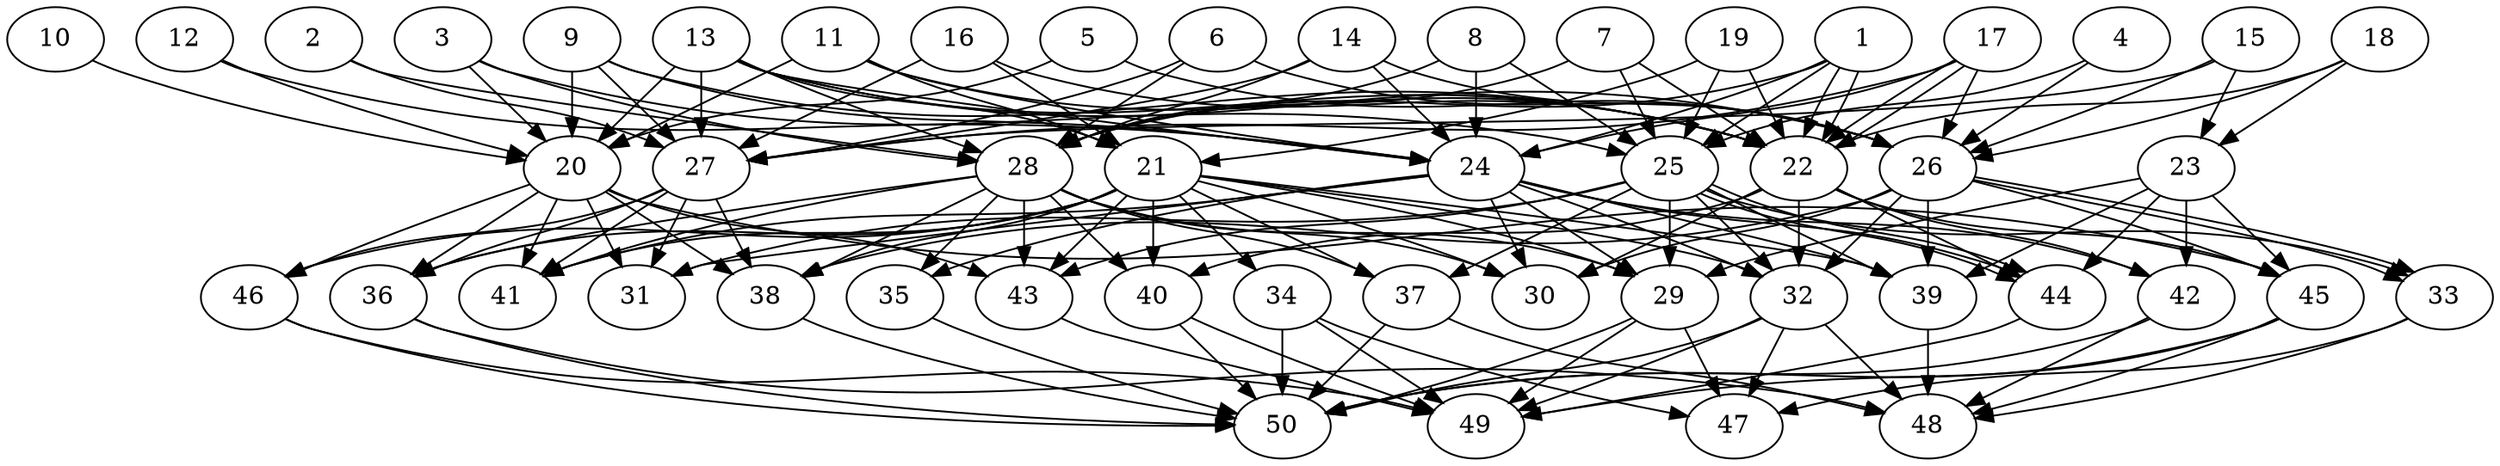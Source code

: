 // DAG automatically generated by daggen at Tue Aug  6 16:32:29 2019
// ./daggen --dot -n 50 --ccr 0.5 --fat 0.7 --regular 0.5 --density 0.6 --mindata 5242880 --maxdata 52428800 
digraph G {
  1 [size="24033280", alpha="0.08", expect_size="12016640"] 
  1 -> 22 [size ="12016640"]
  1 -> 22 [size ="12016640"]
  1 -> 24 [size ="12016640"]
  1 -> 25 [size ="12016640"]
  1 -> 28 [size ="12016640"]
  2 [size="45940736", alpha="0.08", expect_size="22970368"] 
  2 -> 27 [size ="22970368"]
  2 -> 28 [size ="22970368"]
  3 [size="85929984", alpha="0.05", expect_size="42964992"] 
  3 -> 20 [size ="42964992"]
  3 -> 25 [size ="42964992"]
  3 -> 28 [size ="42964992"]
  4 [size="49510400", alpha="0.12", expect_size="24755200"] 
  4 -> 25 [size ="24755200"]
  4 -> 26 [size ="24755200"]
  5 [size="61392896", alpha="0.04", expect_size="30696448"] 
  5 -> 20 [size ="30696448"]
  5 -> 26 [size ="30696448"]
  6 [size="53813248", alpha="0.18", expect_size="26906624"] 
  6 -> 26 [size ="26906624"]
  6 -> 27 [size ="26906624"]
  6 -> 28 [size ="26906624"]
  7 [size="67950592", alpha="0.12", expect_size="33975296"] 
  7 -> 22 [size ="33975296"]
  7 -> 25 [size ="33975296"]
  7 -> 28 [size ="33975296"]
  8 [size="29165568", alpha="0.13", expect_size="14582784"] 
  8 -> 24 [size ="14582784"]
  8 -> 25 [size ="14582784"]
  8 -> 28 [size ="14582784"]
  9 [size="42745856", alpha="0.00", expect_size="21372928"] 
  9 -> 20 [size ="21372928"]
  9 -> 22 [size ="21372928"]
  9 -> 24 [size ="21372928"]
  9 -> 27 [size ="21372928"]
  10 [size="22263808", alpha="0.15", expect_size="11131904"] 
  10 -> 20 [size ="11131904"]
  11 [size="76851200", alpha="0.03", expect_size="38425600"] 
  11 -> 20 [size ="38425600"]
  11 -> 21 [size ="38425600"]
  11 -> 22 [size ="38425600"]
  11 -> 24 [size ="38425600"]
  12 [size="19838976", alpha="0.09", expect_size="9919488"] 
  12 -> 20 [size ="9919488"]
  12 -> 24 [size ="9919488"]
  13 [size="56623104", alpha="0.04", expect_size="28311552"] 
  13 -> 20 [size ="28311552"]
  13 -> 21 [size ="28311552"]
  13 -> 22 [size ="28311552"]
  13 -> 24 [size ="28311552"]
  13 -> 26 [size ="28311552"]
  13 -> 27 [size ="28311552"]
  13 -> 28 [size ="28311552"]
  14 [size="77860864", alpha="0.11", expect_size="38930432"] 
  14 -> 24 [size ="38930432"]
  14 -> 26 [size ="38930432"]
  14 -> 27 [size ="38930432"]
  14 -> 28 [size ="38930432"]
  15 [size="38424576", alpha="0.04", expect_size="19212288"] 
  15 -> 23 [size ="19212288"]
  15 -> 26 [size ="19212288"]
  15 -> 27 [size ="19212288"]
  16 [size="55672832", alpha="0.13", expect_size="27836416"] 
  16 -> 21 [size ="27836416"]
  16 -> 22 [size ="27836416"]
  16 -> 27 [size ="27836416"]
  17 [size="47763456", alpha="0.20", expect_size="23881728"] 
  17 -> 22 [size ="23881728"]
  17 -> 22 [size ="23881728"]
  17 -> 24 [size ="23881728"]
  17 -> 26 [size ="23881728"]
  17 -> 27 [size ="23881728"]
  18 [size="11544576", alpha="0.04", expect_size="5772288"] 
  18 -> 22 [size ="5772288"]
  18 -> 23 [size ="5772288"]
  18 -> 26 [size ="5772288"]
  19 [size="74414080", alpha="0.13", expect_size="37207040"] 
  19 -> 21 [size ="37207040"]
  19 -> 22 [size ="37207040"]
  19 -> 25 [size ="37207040"]
  20 [size="75419648", alpha="0.05", expect_size="37709824"] 
  20 -> 31 [size ="37709824"]
  20 -> 36 [size ="37709824"]
  20 -> 38 [size ="37709824"]
  20 -> 41 [size ="37709824"]
  20 -> 43 [size ="37709824"]
  20 -> 45 [size ="37709824"]
  20 -> 46 [size ="37709824"]
  21 [size="50884608", alpha="0.20", expect_size="25442304"] 
  21 -> 29 [size ="25442304"]
  21 -> 30 [size ="25442304"]
  21 -> 32 [size ="25442304"]
  21 -> 34 [size ="25442304"]
  21 -> 36 [size ="25442304"]
  21 -> 37 [size ="25442304"]
  21 -> 38 [size ="25442304"]
  21 -> 39 [size ="25442304"]
  21 -> 40 [size ="25442304"]
  21 -> 41 [size ="25442304"]
  21 -> 43 [size ="25442304"]
  21 -> 46 [size ="25442304"]
  22 [size="63916032", alpha="0.02", expect_size="31958016"] 
  22 -> 30 [size ="31958016"]
  22 -> 32 [size ="31958016"]
  22 -> 40 [size ="31958016"]
  22 -> 42 [size ="31958016"]
  22 -> 44 [size ="31958016"]
  22 -> 45 [size ="31958016"]
  23 [size="12392448", alpha="0.00", expect_size="6196224"] 
  23 -> 29 [size ="6196224"]
  23 -> 39 [size ="6196224"]
  23 -> 42 [size ="6196224"]
  23 -> 44 [size ="6196224"]
  23 -> 45 [size ="6196224"]
  24 [size="31598592", alpha="0.07", expect_size="15799296"] 
  24 -> 29 [size ="15799296"]
  24 -> 30 [size ="15799296"]
  24 -> 31 [size ="15799296"]
  24 -> 32 [size ="15799296"]
  24 -> 35 [size ="15799296"]
  24 -> 39 [size ="15799296"]
  24 -> 41 [size ="15799296"]
  24 -> 42 [size ="15799296"]
  24 -> 44 [size ="15799296"]
  25 [size="83814400", alpha="0.04", expect_size="41907200"] 
  25 -> 29 [size ="41907200"]
  25 -> 31 [size ="41907200"]
  25 -> 32 [size ="41907200"]
  25 -> 33 [size ="41907200"]
  25 -> 37 [size ="41907200"]
  25 -> 39 [size ="41907200"]
  25 -> 43 [size ="41907200"]
  25 -> 44 [size ="41907200"]
  25 -> 44 [size ="41907200"]
  26 [size="100839424", alpha="0.10", expect_size="50419712"] 
  26 -> 30 [size ="50419712"]
  26 -> 32 [size ="50419712"]
  26 -> 33 [size ="50419712"]
  26 -> 33 [size ="50419712"]
  26 -> 38 [size ="50419712"]
  26 -> 39 [size ="50419712"]
  26 -> 45 [size ="50419712"]
  27 [size="69677056", alpha="0.09", expect_size="34838528"] 
  27 -> 31 [size ="34838528"]
  27 -> 36 [size ="34838528"]
  27 -> 38 [size ="34838528"]
  27 -> 41 [size ="34838528"]
  27 -> 46 [size ="34838528"]
  28 [size="68233216", alpha="0.12", expect_size="34116608"] 
  28 -> 29 [size ="34116608"]
  28 -> 30 [size ="34116608"]
  28 -> 35 [size ="34116608"]
  28 -> 36 [size ="34116608"]
  28 -> 37 [size ="34116608"]
  28 -> 38 [size ="34116608"]
  28 -> 40 [size ="34116608"]
  28 -> 41 [size ="34116608"]
  28 -> 43 [size ="34116608"]
  29 [size="88516608", alpha="0.01", expect_size="44258304"] 
  29 -> 47 [size ="44258304"]
  29 -> 49 [size ="44258304"]
  29 -> 50 [size ="44258304"]
  30 [size="57808896", alpha="0.13", expect_size="28904448"] 
  31 [size="82763776", alpha="0.19", expect_size="41381888"] 
  32 [size="82556928", alpha="0.07", expect_size="41278464"] 
  32 -> 47 [size ="41278464"]
  32 -> 48 [size ="41278464"]
  32 -> 49 [size ="41278464"]
  32 -> 50 [size ="41278464"]
  33 [size="92647424", alpha="0.04", expect_size="46323712"] 
  33 -> 47 [size ="46323712"]
  33 -> 48 [size ="46323712"]
  34 [size="94107648", alpha="0.16", expect_size="47053824"] 
  34 -> 47 [size ="47053824"]
  34 -> 49 [size ="47053824"]
  34 -> 50 [size ="47053824"]
  35 [size="31590400", alpha="0.14", expect_size="15795200"] 
  35 -> 50 [size ="15795200"]
  36 [size="50376704", alpha="0.02", expect_size="25188352"] 
  36 -> 48 [size ="25188352"]
  36 -> 50 [size ="25188352"]
  37 [size="99420160", alpha="0.17", expect_size="49710080"] 
  37 -> 48 [size ="49710080"]
  37 -> 50 [size ="49710080"]
  38 [size="47443968", alpha="0.13", expect_size="23721984"] 
  38 -> 50 [size ="23721984"]
  39 [size="101873664", alpha="0.02", expect_size="50936832"] 
  39 -> 48 [size ="50936832"]
  40 [size="11853824", alpha="0.05", expect_size="5926912"] 
  40 -> 49 [size ="5926912"]
  40 -> 50 [size ="5926912"]
  41 [size="72278016", alpha="0.16", expect_size="36139008"] 
  42 [size="66400256", alpha="0.19", expect_size="33200128"] 
  42 -> 48 [size ="33200128"]
  42 -> 50 [size ="33200128"]
  43 [size="97945600", alpha="0.02", expect_size="48972800"] 
  43 -> 49 [size ="48972800"]
  44 [size="24309760", alpha="0.10", expect_size="12154880"] 
  44 -> 49 [size ="12154880"]
  45 [size="101609472", alpha="0.13", expect_size="50804736"] 
  45 -> 48 [size ="50804736"]
  45 -> 49 [size ="50804736"]
  45 -> 50 [size ="50804736"]
  46 [size="74672128", alpha="0.16", expect_size="37336064"] 
  46 -> 49 [size ="37336064"]
  46 -> 50 [size ="37336064"]
  47 [size="83054592", alpha="0.11", expect_size="41527296"] 
  48 [size="69664768", alpha="0.18", expect_size="34832384"] 
  49 [size="35563520", alpha="0.01", expect_size="17781760"] 
  50 [size="44681216", alpha="0.15", expect_size="22340608"] 
}
